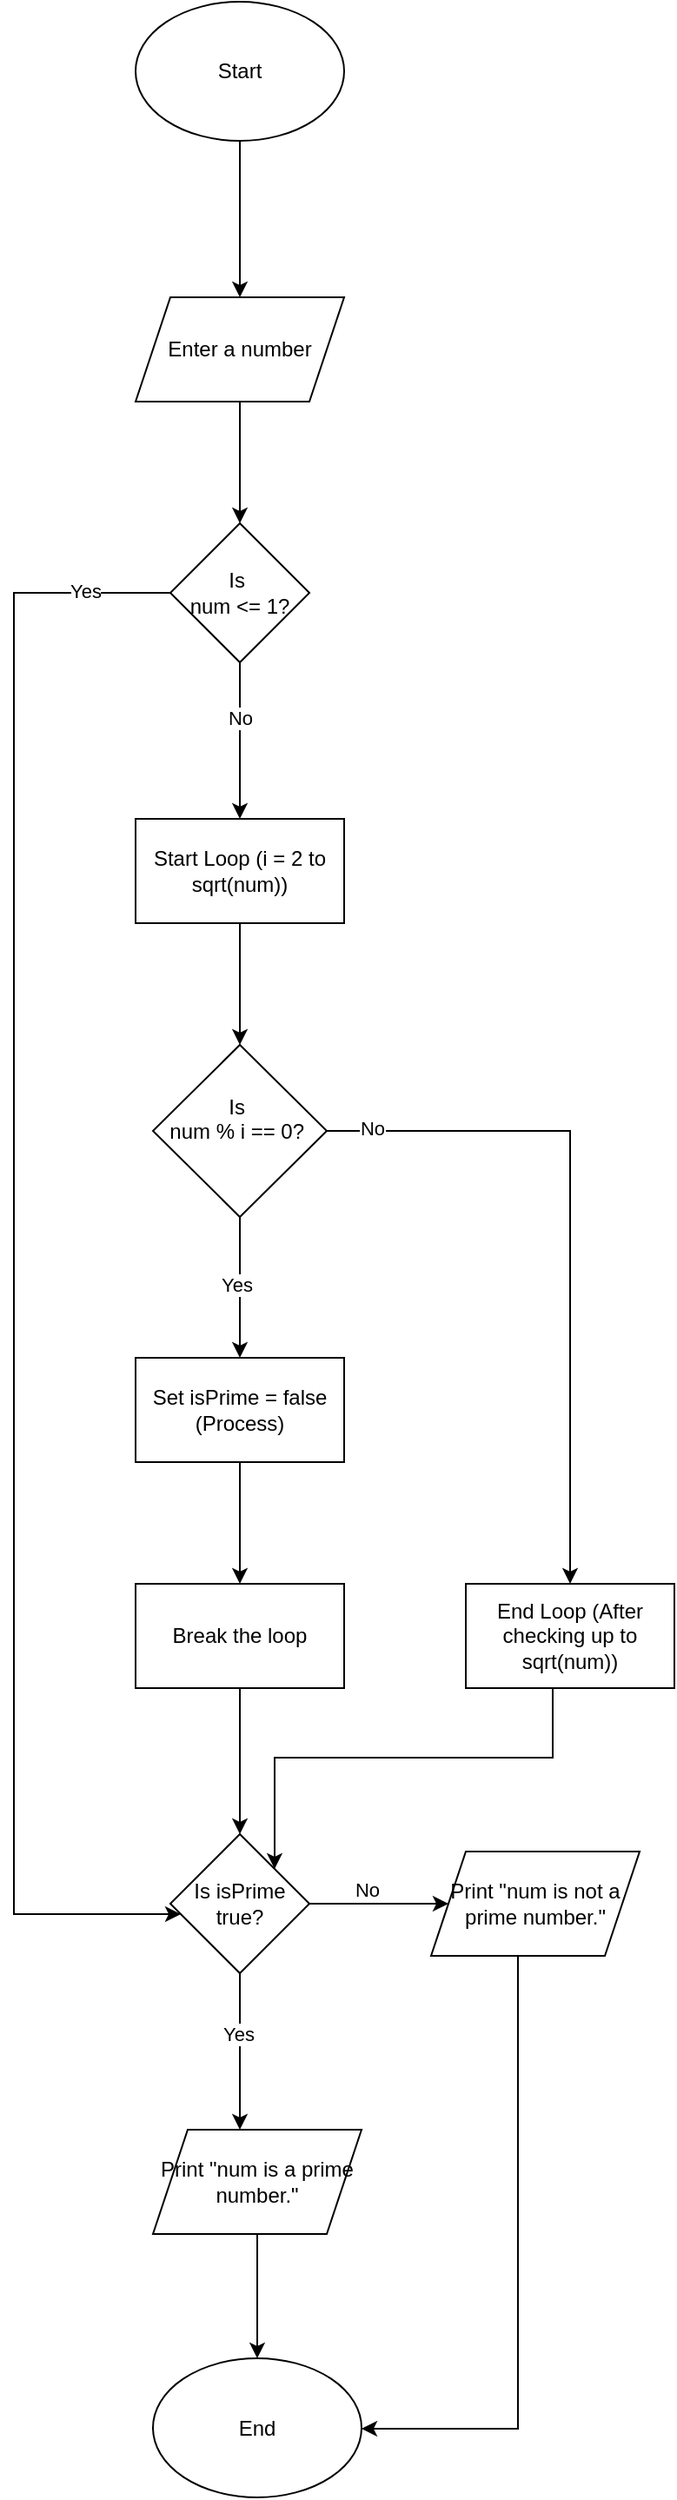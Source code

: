 <mxfile version="26.0.3" pages="2">
  <diagram name="Page-1" id="edf60f1a-56cd-e834-aa8a-f176f3a09ee4">
    <mxGraphModel dx="2363" dy="1204" grid="1" gridSize="10" guides="1" tooltips="1" connect="1" arrows="1" fold="1" page="1" pageScale="1" pageWidth="1100" pageHeight="850" background="none" math="0" shadow="0">
      <root>
        <mxCell id="0" />
        <mxCell id="1" parent="0" />
        <mxCell id="jkgD8pwK3HWYnTVIXUdK-4" value="" style="edgeStyle=orthogonalEdgeStyle;rounded=0;orthogonalLoop=1;jettySize=auto;html=1;" parent="1" source="jkgD8pwK3HWYnTVIXUdK-2" target="jkgD8pwK3HWYnTVIXUdK-3" edge="1">
          <mxGeometry relative="1" as="geometry" />
        </mxCell>
        <mxCell id="jkgD8pwK3HWYnTVIXUdK-2" value="Start" style="ellipse;whiteSpace=wrap;html=1;" parent="1" vertex="1">
          <mxGeometry x="300" y="30" width="120" height="80" as="geometry" />
        </mxCell>
        <mxCell id="jkgD8pwK3HWYnTVIXUdK-6" value="" style="edgeStyle=orthogonalEdgeStyle;rounded=0;orthogonalLoop=1;jettySize=auto;html=1;" parent="1" source="jkgD8pwK3HWYnTVIXUdK-3" target="jkgD8pwK3HWYnTVIXUdK-5" edge="1">
          <mxGeometry relative="1" as="geometry" />
        </mxCell>
        <mxCell id="jkgD8pwK3HWYnTVIXUdK-3" value="Enter a number" style="shape=parallelogram;perimeter=parallelogramPerimeter;whiteSpace=wrap;html=1;fixedSize=1;" parent="1" vertex="1">
          <mxGeometry x="300" y="200" width="120" height="60" as="geometry" />
        </mxCell>
        <mxCell id="jkgD8pwK3HWYnTVIXUdK-8" value="" style="edgeStyle=orthogonalEdgeStyle;rounded=0;orthogonalLoop=1;jettySize=auto;html=1;" parent="1" source="jkgD8pwK3HWYnTVIXUdK-5" target="jkgD8pwK3HWYnTVIXUdK-7" edge="1">
          <mxGeometry relative="1" as="geometry" />
        </mxCell>
        <mxCell id="jkgD8pwK3HWYnTVIXUdK-14" value="No" style="edgeLabel;html=1;align=center;verticalAlign=middle;resizable=0;points=[];" parent="jkgD8pwK3HWYnTVIXUdK-8" vertex="1" connectable="0">
          <mxGeometry x="-0.295" relative="1" as="geometry">
            <mxPoint as="offset" />
          </mxGeometry>
        </mxCell>
        <mxCell id="jkgD8pwK3HWYnTVIXUdK-22" style="edgeStyle=orthogonalEdgeStyle;rounded=0;orthogonalLoop=1;jettySize=auto;html=1;jumpStyle=arc;" parent="1" source="jkgD8pwK3HWYnTVIXUdK-5" target="jkgD8pwK3HWYnTVIXUdK-15" edge="1">
          <mxGeometry relative="1" as="geometry">
            <Array as="points">
              <mxPoint x="230" y="370" />
              <mxPoint x="230" y="1130" />
            </Array>
          </mxGeometry>
        </mxCell>
        <mxCell id="jkgD8pwK3HWYnTVIXUdK-23" value="Yes" style="edgeLabel;html=1;align=center;verticalAlign=middle;resizable=0;points=[];" parent="jkgD8pwK3HWYnTVIXUdK-22" vertex="1" connectable="0">
          <mxGeometry x="-0.896" y="-1" relative="1" as="geometry">
            <mxPoint as="offset" />
          </mxGeometry>
        </mxCell>
        <mxCell id="jkgD8pwK3HWYnTVIXUdK-5" value="Is&amp;nbsp;&lt;div&gt;num &amp;lt;= 1?&lt;/div&gt;" style="rhombus;whiteSpace=wrap;html=1;" parent="1" vertex="1">
          <mxGeometry x="320" y="330" width="80" height="80" as="geometry" />
        </mxCell>
        <mxCell id="jkgD8pwK3HWYnTVIXUdK-10" value="" style="edgeStyle=orthogonalEdgeStyle;rounded=0;orthogonalLoop=1;jettySize=auto;html=1;" parent="1" source="jkgD8pwK3HWYnTVIXUdK-7" target="jkgD8pwK3HWYnTVIXUdK-9" edge="1">
          <mxGeometry relative="1" as="geometry" />
        </mxCell>
        <mxCell id="jkgD8pwK3HWYnTVIXUdK-7" value="Start Loop (i = 2 to sqrt(num))" style="whiteSpace=wrap;html=1;" parent="1" vertex="1">
          <mxGeometry x="300" y="500" width="120" height="60" as="geometry" />
        </mxCell>
        <mxCell id="jkgD8pwK3HWYnTVIXUdK-27" style="edgeStyle=orthogonalEdgeStyle;rounded=0;orthogonalLoop=1;jettySize=auto;html=1;" parent="1" source="jkgD8pwK3HWYnTVIXUdK-9" target="jkgD8pwK3HWYnTVIXUdK-11" edge="1">
          <mxGeometry relative="1" as="geometry">
            <Array as="points">
              <mxPoint x="550" y="680" />
            </Array>
          </mxGeometry>
        </mxCell>
        <mxCell id="jkgD8pwK3HWYnTVIXUdK-28" value="No" style="edgeLabel;html=1;align=center;verticalAlign=middle;resizable=0;points=[];" parent="jkgD8pwK3HWYnTVIXUdK-27" vertex="1" connectable="0">
          <mxGeometry x="-0.873" y="2" relative="1" as="geometry">
            <mxPoint as="offset" />
          </mxGeometry>
        </mxCell>
        <mxCell id="jkgD8pwK3HWYnTVIXUdK-30" value="" style="edgeStyle=orthogonalEdgeStyle;rounded=0;orthogonalLoop=1;jettySize=auto;html=1;" parent="1" source="jkgD8pwK3HWYnTVIXUdK-9" target="jkgD8pwK3HWYnTVIXUdK-29" edge="1">
          <mxGeometry relative="1" as="geometry" />
        </mxCell>
        <mxCell id="jkgD8pwK3HWYnTVIXUdK-31" value="Yes" style="edgeLabel;html=1;align=center;verticalAlign=middle;resizable=0;points=[];" parent="jkgD8pwK3HWYnTVIXUdK-30" vertex="1" connectable="0">
          <mxGeometry x="-0.042" y="-2" relative="1" as="geometry">
            <mxPoint as="offset" />
          </mxGeometry>
        </mxCell>
        <mxCell id="jkgD8pwK3HWYnTVIXUdK-9" value="&lt;div&gt;Is&amp;nbsp;&lt;/div&gt;&lt;div&gt;num % i == 0?&amp;nbsp;&lt;/div&gt;&lt;div&gt;&lt;br&gt;&lt;/div&gt;" style="rhombus;whiteSpace=wrap;html=1;" parent="1" vertex="1">
          <mxGeometry x="310" y="630" width="100" height="99" as="geometry" />
        </mxCell>
        <mxCell id="jkgD8pwK3HWYnTVIXUdK-37" style="edgeStyle=orthogonalEdgeStyle;rounded=0;orthogonalLoop=1;jettySize=auto;html=1;" parent="1" source="jkgD8pwK3HWYnTVIXUdK-11" target="jkgD8pwK3HWYnTVIXUdK-15" edge="1">
          <mxGeometry relative="1" as="geometry">
            <Array as="points">
              <mxPoint x="540" y="1040" />
              <mxPoint x="380" y="1040" />
            </Array>
          </mxGeometry>
        </mxCell>
        <mxCell id="jkgD8pwK3HWYnTVIXUdK-11" value="End Loop (After checking up to sqrt(num))" style="whiteSpace=wrap;html=1;" parent="1" vertex="1">
          <mxGeometry x="490" y="940" width="120" height="60" as="geometry" />
        </mxCell>
        <mxCell id="jkgD8pwK3HWYnTVIXUdK-18" value="" style="edgeStyle=orthogonalEdgeStyle;rounded=0;orthogonalLoop=1;jettySize=auto;html=1;" parent="1" source="jkgD8pwK3HWYnTVIXUdK-15" target="jkgD8pwK3HWYnTVIXUdK-17" edge="1">
          <mxGeometry relative="1" as="geometry">
            <Array as="points">
              <mxPoint x="360" y="1234" />
              <mxPoint x="360" y="1234" />
            </Array>
          </mxGeometry>
        </mxCell>
        <mxCell id="jkgD8pwK3HWYnTVIXUdK-19" value="Yes" style="edgeLabel;html=1;align=center;verticalAlign=middle;resizable=0;points=[];" parent="jkgD8pwK3HWYnTVIXUdK-18" vertex="1" connectable="0">
          <mxGeometry x="-0.238" y="-1" relative="1" as="geometry">
            <mxPoint as="offset" />
          </mxGeometry>
        </mxCell>
        <mxCell id="jkgD8pwK3HWYnTVIXUdK-21" value="" style="edgeStyle=orthogonalEdgeStyle;rounded=0;orthogonalLoop=1;jettySize=auto;html=1;" parent="1" source="jkgD8pwK3HWYnTVIXUdK-15" target="jkgD8pwK3HWYnTVIXUdK-20" edge="1">
          <mxGeometry relative="1" as="geometry" />
        </mxCell>
        <mxCell id="jkgD8pwK3HWYnTVIXUdK-26" value="No" style="edgeLabel;html=1;align=center;verticalAlign=middle;resizable=0;points=[];" parent="jkgD8pwK3HWYnTVIXUdK-21" vertex="1" connectable="0">
          <mxGeometry x="-0.191" y="-2" relative="1" as="geometry">
            <mxPoint y="-10" as="offset" />
          </mxGeometry>
        </mxCell>
        <mxCell id="jkgD8pwK3HWYnTVIXUdK-15" value="Is isPrime true?" style="rhombus;whiteSpace=wrap;html=1;" parent="1" vertex="1">
          <mxGeometry x="320" y="1084" width="80" height="80" as="geometry" />
        </mxCell>
        <mxCell id="jkgD8pwK3HWYnTVIXUdK-25" style="edgeStyle=orthogonalEdgeStyle;rounded=0;orthogonalLoop=1;jettySize=auto;html=1;" parent="1" source="jkgD8pwK3HWYnTVIXUdK-17" target="jkgD8pwK3HWYnTVIXUdK-24" edge="1">
          <mxGeometry relative="1" as="geometry" />
        </mxCell>
        <mxCell id="jkgD8pwK3HWYnTVIXUdK-17" value="Print &quot;num is a prime number.&quot;" style="shape=parallelogram;perimeter=parallelogramPerimeter;whiteSpace=wrap;html=1;fixedSize=1;" parent="1" vertex="1">
          <mxGeometry x="310" y="1254" width="120" height="60" as="geometry" />
        </mxCell>
        <mxCell id="jkgD8pwK3HWYnTVIXUdK-38" style="edgeStyle=orthogonalEdgeStyle;rounded=0;orthogonalLoop=1;jettySize=auto;html=1;" parent="1" source="jkgD8pwK3HWYnTVIXUdK-20" target="jkgD8pwK3HWYnTVIXUdK-24" edge="1">
          <mxGeometry relative="1" as="geometry">
            <Array as="points">
              <mxPoint x="520" y="1426" />
            </Array>
          </mxGeometry>
        </mxCell>
        <mxCell id="jkgD8pwK3HWYnTVIXUdK-20" value="Print &quot;num is not a prime number.&quot;" style="shape=parallelogram;perimeter=parallelogramPerimeter;whiteSpace=wrap;html=1;fixedSize=1;" parent="1" vertex="1">
          <mxGeometry x="470" y="1094" width="120" height="60" as="geometry" />
        </mxCell>
        <mxCell id="jkgD8pwK3HWYnTVIXUdK-24" value="End" style="ellipse;whiteSpace=wrap;html=1;" parent="1" vertex="1">
          <mxGeometry x="310" y="1385.5" width="120" height="80" as="geometry" />
        </mxCell>
        <mxCell id="jkgD8pwK3HWYnTVIXUdK-34" value="" style="edgeStyle=orthogonalEdgeStyle;rounded=0;orthogonalLoop=1;jettySize=auto;html=1;" parent="1" source="jkgD8pwK3HWYnTVIXUdK-29" target="jkgD8pwK3HWYnTVIXUdK-33" edge="1">
          <mxGeometry relative="1" as="geometry" />
        </mxCell>
        <mxCell id="jkgD8pwK3HWYnTVIXUdK-29" value="Set isPrime = false (Process)" style="whiteSpace=wrap;html=1;" parent="1" vertex="1">
          <mxGeometry x="300" y="810" width="120" height="60" as="geometry" />
        </mxCell>
        <mxCell id="jkgD8pwK3HWYnTVIXUdK-39" style="edgeStyle=orthogonalEdgeStyle;rounded=0;orthogonalLoop=1;jettySize=auto;html=1;" parent="1" source="jkgD8pwK3HWYnTVIXUdK-33" target="jkgD8pwK3HWYnTVIXUdK-15" edge="1">
          <mxGeometry relative="1" as="geometry" />
        </mxCell>
        <mxCell id="jkgD8pwK3HWYnTVIXUdK-33" value="Break the loop" style="whiteSpace=wrap;html=1;" parent="1" vertex="1">
          <mxGeometry x="300" y="940" width="120" height="60" as="geometry" />
        </mxCell>
      </root>
    </mxGraphModel>
  </diagram>
  <diagram id="zwI__ihKIbKXPt7Mrh68" name="Page-2">
    <mxGraphModel dx="1303" dy="664" grid="1" gridSize="10" guides="1" tooltips="1" connect="1" arrows="1" fold="1" page="1" pageScale="1" pageWidth="850" pageHeight="1100" math="0" shadow="0">
      <root>
        <mxCell id="0" />
        <mxCell id="1" parent="0" />
        <mxCell id="pSnMe5El8vtD6cQz3dDS-4" value="" style="edgeStyle=orthogonalEdgeStyle;rounded=0;orthogonalLoop=1;jettySize=auto;html=1;" edge="1" parent="1" source="pSnMe5El8vtD6cQz3dDS-1" target="pSnMe5El8vtD6cQz3dDS-3">
          <mxGeometry relative="1" as="geometry" />
        </mxCell>
        <mxCell id="pSnMe5El8vtD6cQz3dDS-1" value="Start" style="ellipse;whiteSpace=wrap;html=1;" vertex="1" parent="1">
          <mxGeometry x="350" y="80" width="120" height="80" as="geometry" />
        </mxCell>
        <mxCell id="pSnMe5El8vtD6cQz3dDS-6" value="" style="edgeStyle=orthogonalEdgeStyle;rounded=0;orthogonalLoop=1;jettySize=auto;html=1;" edge="1" parent="1" source="pSnMe5El8vtD6cQz3dDS-3" target="pSnMe5El8vtD6cQz3dDS-5">
          <mxGeometry relative="1" as="geometry" />
        </mxCell>
        <mxCell id="pSnMe5El8vtD6cQz3dDS-3" value="Enter a number" style="shape=parallelogram;perimeter=parallelogramPerimeter;whiteSpace=wrap;html=1;fixedSize=1;" vertex="1" parent="1">
          <mxGeometry x="350" y="250" width="120" height="60" as="geometry" />
        </mxCell>
        <mxCell id="pSnMe5El8vtD6cQz3dDS-10" value="" style="edgeStyle=orthogonalEdgeStyle;rounded=0;orthogonalLoop=1;jettySize=auto;html=1;" edge="1" parent="1" source="pSnMe5El8vtD6cQz3dDS-5" target="pSnMe5El8vtD6cQz3dDS-9">
          <mxGeometry relative="1" as="geometry" />
        </mxCell>
        <mxCell id="pSnMe5El8vtD6cQz3dDS-11" value="Yes" style="edgeLabel;html=1;align=center;verticalAlign=middle;resizable=0;points=[];" vertex="1" connectable="0" parent="pSnMe5El8vtD6cQz3dDS-10">
          <mxGeometry x="-0.199" y="-1" relative="1" as="geometry">
            <mxPoint y="-11" as="offset" />
          </mxGeometry>
        </mxCell>
        <mxCell id="pSnMe5El8vtD6cQz3dDS-13" value="" style="edgeStyle=orthogonalEdgeStyle;rounded=0;orthogonalLoop=1;jettySize=auto;html=1;" edge="1" parent="1" source="pSnMe5El8vtD6cQz3dDS-5" target="pSnMe5El8vtD6cQz3dDS-12">
          <mxGeometry relative="1" as="geometry" />
        </mxCell>
        <mxCell id="pSnMe5El8vtD6cQz3dDS-38" value="No" style="edgeLabel;html=1;align=center;verticalAlign=middle;resizable=0;points=[];" vertex="1" connectable="0" parent="pSnMe5El8vtD6cQz3dDS-13">
          <mxGeometry x="-0.422" y="-2" relative="1" as="geometry">
            <mxPoint as="offset" />
          </mxGeometry>
        </mxCell>
        <mxCell id="pSnMe5El8vtD6cQz3dDS-5" value="Is num &amp;lt;= 1?" style="rhombus;whiteSpace=wrap;html=1;" vertex="1" parent="1">
          <mxGeometry x="370" y="380" width="80" height="80" as="geometry" />
        </mxCell>
        <mxCell id="pSnMe5El8vtD6cQz3dDS-34" style="edgeStyle=orthogonalEdgeStyle;rounded=0;orthogonalLoop=1;jettySize=auto;html=1;entryX=1;entryY=0;entryDx=0;entryDy=0;" edge="1" parent="1" source="pSnMe5El8vtD6cQz3dDS-9" target="pSnMe5El8vtD6cQz3dDS-21">
          <mxGeometry relative="1" as="geometry">
            <Array as="points">
              <mxPoint x="740" y="420" />
              <mxPoint x="740" y="1000" />
              <mxPoint x="430" y="1000" />
            </Array>
          </mxGeometry>
        </mxCell>
        <mxCell id="pSnMe5El8vtD6cQz3dDS-9" value="Set isPrime = false" style="whiteSpace=wrap;html=1;" vertex="1" parent="1">
          <mxGeometry x="540" y="390" width="120" height="60" as="geometry" />
        </mxCell>
        <mxCell id="pSnMe5El8vtD6cQz3dDS-15" value="" style="edgeStyle=orthogonalEdgeStyle;rounded=0;orthogonalLoop=1;jettySize=auto;html=1;" edge="1" parent="1" source="pSnMe5El8vtD6cQz3dDS-12" target="pSnMe5El8vtD6cQz3dDS-14">
          <mxGeometry relative="1" as="geometry" />
        </mxCell>
        <mxCell id="pSnMe5El8vtD6cQz3dDS-12" value="Start Loop (i = 2 to sqrt(num))" style="whiteSpace=wrap;html=1;" vertex="1" parent="1">
          <mxGeometry x="350" y="550" width="120" height="60" as="geometry" />
        </mxCell>
        <mxCell id="pSnMe5El8vtD6cQz3dDS-17" value="" style="edgeStyle=orthogonalEdgeStyle;rounded=0;orthogonalLoop=1;jettySize=auto;html=1;" edge="1" parent="1" source="pSnMe5El8vtD6cQz3dDS-14" target="pSnMe5El8vtD6cQz3dDS-16">
          <mxGeometry relative="1" as="geometry" />
        </mxCell>
        <mxCell id="pSnMe5El8vtD6cQz3dDS-18" value="Yes" style="edgeLabel;html=1;align=center;verticalAlign=middle;resizable=0;points=[];" vertex="1" connectable="0" parent="pSnMe5El8vtD6cQz3dDS-17">
          <mxGeometry x="-0.433" y="1" relative="1" as="geometry">
            <mxPoint x="14" y="-9" as="offset" />
          </mxGeometry>
        </mxCell>
        <mxCell id="pSnMe5El8vtD6cQz3dDS-20" value="" style="edgeStyle=orthogonalEdgeStyle;rounded=0;orthogonalLoop=1;jettySize=auto;html=1;" edge="1" parent="1" source="pSnMe5El8vtD6cQz3dDS-14" target="pSnMe5El8vtD6cQz3dDS-19">
          <mxGeometry relative="1" as="geometry" />
        </mxCell>
        <mxCell id="pSnMe5El8vtD6cQz3dDS-33" value="No" style="edgeLabel;html=1;align=center;verticalAlign=middle;resizable=0;points=[];" vertex="1" connectable="0" parent="pSnMe5El8vtD6cQz3dDS-20">
          <mxGeometry x="-0.112" y="-2" relative="1" as="geometry">
            <mxPoint x="12" as="offset" />
          </mxGeometry>
        </mxCell>
        <mxCell id="pSnMe5El8vtD6cQz3dDS-14" value="Is&amp;nbsp;&lt;div&gt;num % i == 0?&lt;/div&gt;" style="rhombus;whiteSpace=wrap;html=1;" vertex="1" parent="1">
          <mxGeometry x="355" y="680" width="110" height="120" as="geometry" />
        </mxCell>
        <mxCell id="pSnMe5El8vtD6cQz3dDS-37" value="" style="edgeStyle=orthogonalEdgeStyle;rounded=0;orthogonalLoop=1;jettySize=auto;html=1;" edge="1" parent="1" source="pSnMe5El8vtD6cQz3dDS-16" target="pSnMe5El8vtD6cQz3dDS-36">
          <mxGeometry relative="1" as="geometry" />
        </mxCell>
        <mxCell id="pSnMe5El8vtD6cQz3dDS-16" value="Set isPrime = false (Process)" style="whiteSpace=wrap;html=1;" vertex="1" parent="1">
          <mxGeometry x="540" y="710" width="120" height="60" as="geometry" />
        </mxCell>
        <mxCell id="pSnMe5El8vtD6cQz3dDS-22" value="" style="edgeStyle=orthogonalEdgeStyle;rounded=0;orthogonalLoop=1;jettySize=auto;html=1;" edge="1" parent="1" source="pSnMe5El8vtD6cQz3dDS-19" target="pSnMe5El8vtD6cQz3dDS-21">
          <mxGeometry relative="1" as="geometry" />
        </mxCell>
        <mxCell id="pSnMe5El8vtD6cQz3dDS-19" value="End Loop (After checking up to sqrt(num))" style="whiteSpace=wrap;html=1;" vertex="1" parent="1">
          <mxGeometry x="350" y="910" width="120" height="60" as="geometry" />
        </mxCell>
        <mxCell id="pSnMe5El8vtD6cQz3dDS-24" value="" style="edgeStyle=orthogonalEdgeStyle;rounded=0;orthogonalLoop=1;jettySize=auto;html=1;" edge="1" parent="1" source="pSnMe5El8vtD6cQz3dDS-21" target="pSnMe5El8vtD6cQz3dDS-23">
          <mxGeometry relative="1" as="geometry" />
        </mxCell>
        <mxCell id="pSnMe5El8vtD6cQz3dDS-25" value="Yes" style="edgeLabel;html=1;align=center;verticalAlign=middle;resizable=0;points=[];" vertex="1" connectable="0" parent="pSnMe5El8vtD6cQz3dDS-24">
          <mxGeometry x="-0.171" relative="1" as="geometry">
            <mxPoint y="-10" as="offset" />
          </mxGeometry>
        </mxCell>
        <mxCell id="pSnMe5El8vtD6cQz3dDS-29" value="" style="edgeStyle=orthogonalEdgeStyle;rounded=0;orthogonalLoop=1;jettySize=auto;html=1;" edge="1" parent="1" source="pSnMe5El8vtD6cQz3dDS-21" target="pSnMe5El8vtD6cQz3dDS-28">
          <mxGeometry relative="1" as="geometry" />
        </mxCell>
        <mxCell id="pSnMe5El8vtD6cQz3dDS-30" value="No" style="edgeLabel;html=1;align=center;verticalAlign=middle;resizable=0;points=[];" vertex="1" connectable="0" parent="pSnMe5El8vtD6cQz3dDS-29">
          <mxGeometry x="-0.344" y="1" relative="1" as="geometry">
            <mxPoint x="14" y="10" as="offset" />
          </mxGeometry>
        </mxCell>
        <mxCell id="pSnMe5El8vtD6cQz3dDS-21" value="Is isPrime true?" style="rhombus;whiteSpace=wrap;html=1;" vertex="1" parent="1">
          <mxGeometry x="370" y="1040" width="80" height="80" as="geometry" />
        </mxCell>
        <mxCell id="pSnMe5El8vtD6cQz3dDS-23" value="Print &quot;num is&lt;div&gt;&amp;nbsp;a prime number.&quot;&lt;/div&gt;" style="shape=parallelogram;perimeter=parallelogramPerimeter;whiteSpace=wrap;html=1;fixedSize=1;" vertex="1" parent="1">
          <mxGeometry x="510" y="1050" width="120" height="60" as="geometry" />
        </mxCell>
        <mxCell id="pSnMe5El8vtD6cQz3dDS-32" style="edgeStyle=orthogonalEdgeStyle;rounded=0;orthogonalLoop=1;jettySize=auto;html=1;" edge="1" parent="1" source="pSnMe5El8vtD6cQz3dDS-28" target="pSnMe5El8vtD6cQz3dDS-31">
          <mxGeometry relative="1" as="geometry" />
        </mxCell>
        <mxCell id="pSnMe5El8vtD6cQz3dDS-28" value="Print&amp;nbsp;&lt;div&gt;&quot;num is not a prime number.&lt;/div&gt;" style="shape=parallelogram;perimeter=parallelogramPerimeter;whiteSpace=wrap;html=1;fixedSize=1;" vertex="1" parent="1">
          <mxGeometry x="350" y="1210" width="120" height="60" as="geometry" />
        </mxCell>
        <mxCell id="pSnMe5El8vtD6cQz3dDS-31" value="End" style="ellipse;whiteSpace=wrap;html=1;" vertex="1" parent="1">
          <mxGeometry x="350" y="1350" width="120" height="80" as="geometry" />
        </mxCell>
        <mxCell id="pSnMe5El8vtD6cQz3dDS-35" style="edgeStyle=orthogonalEdgeStyle;rounded=0;orthogonalLoop=1;jettySize=auto;html=1;entryX=0.62;entryY=0.127;entryDx=0;entryDy=0;entryPerimeter=0;" edge="1" parent="1" source="pSnMe5El8vtD6cQz3dDS-16" target="pSnMe5El8vtD6cQz3dDS-21">
          <mxGeometry relative="1" as="geometry">
            <Array as="points">
              <mxPoint x="600" y="980" />
              <mxPoint x="420" y="980" />
            </Array>
          </mxGeometry>
        </mxCell>
        <mxCell id="pSnMe5El8vtD6cQz3dDS-36" value="Break the loop" style="whiteSpace=wrap;html=1;" vertex="1" parent="1">
          <mxGeometry x="540" y="850" width="120" height="60" as="geometry" />
        </mxCell>
      </root>
    </mxGraphModel>
  </diagram>
</mxfile>
